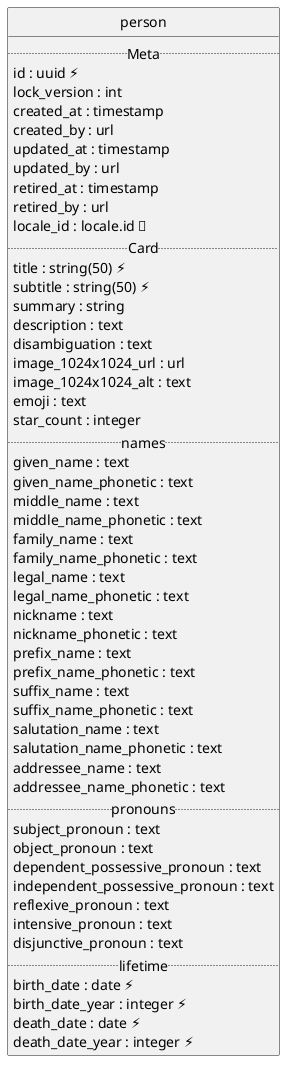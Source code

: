 @startuml uml
skinparam monochrome true
skinparam linetype ortho
hide circle

entity person {
  .. Meta ..
  id : uuid ⚡
  lock_version : int
  created_at : timestamp
  created_by : url
  updated_at : timestamp
  updated_by : url
  retired_at : timestamp
  retired_by : url
  locale_id : locale.id 🔑
  .. Card ..
  title : string(50) ⚡
  subtitle : string(50) ⚡
  summary : string
  description : text
  disambiguation : text
  image_1024x1024_url : url
  image_1024x1024_alt : text
  emoji : text
  star_count : integer
  .. names ..
  given_name : text
  given_name_phonetic : text
  middle_name : text
  middle_name_phonetic : text
  family_name : text
  family_name_phonetic : text
  legal_name : text
  legal_name_phonetic : text
  nickname : text
  nickname_phonetic : text
  prefix_name : text
  prefix_name_phonetic : text
  suffix_name : text
  suffix_name_phonetic : text
  salutation_name : text
  salutation_name_phonetic : text
  addressee_name : text
  addressee_name_phonetic : text
  .. pronouns ..
  subject_pronoun : text
  object_pronoun : text
  dependent_possessive_pronoun : text
  independent_possessive_pronoun : text
  reflexive_pronoun : text
  intensive_pronoun : text
  disjunctive_pronoun : text
  .. lifetime ..
  birth_date : date ⚡
  birth_date_year : integer ⚡
  death_date : date ⚡
  death_date_year : integer ⚡
}

@enduml
